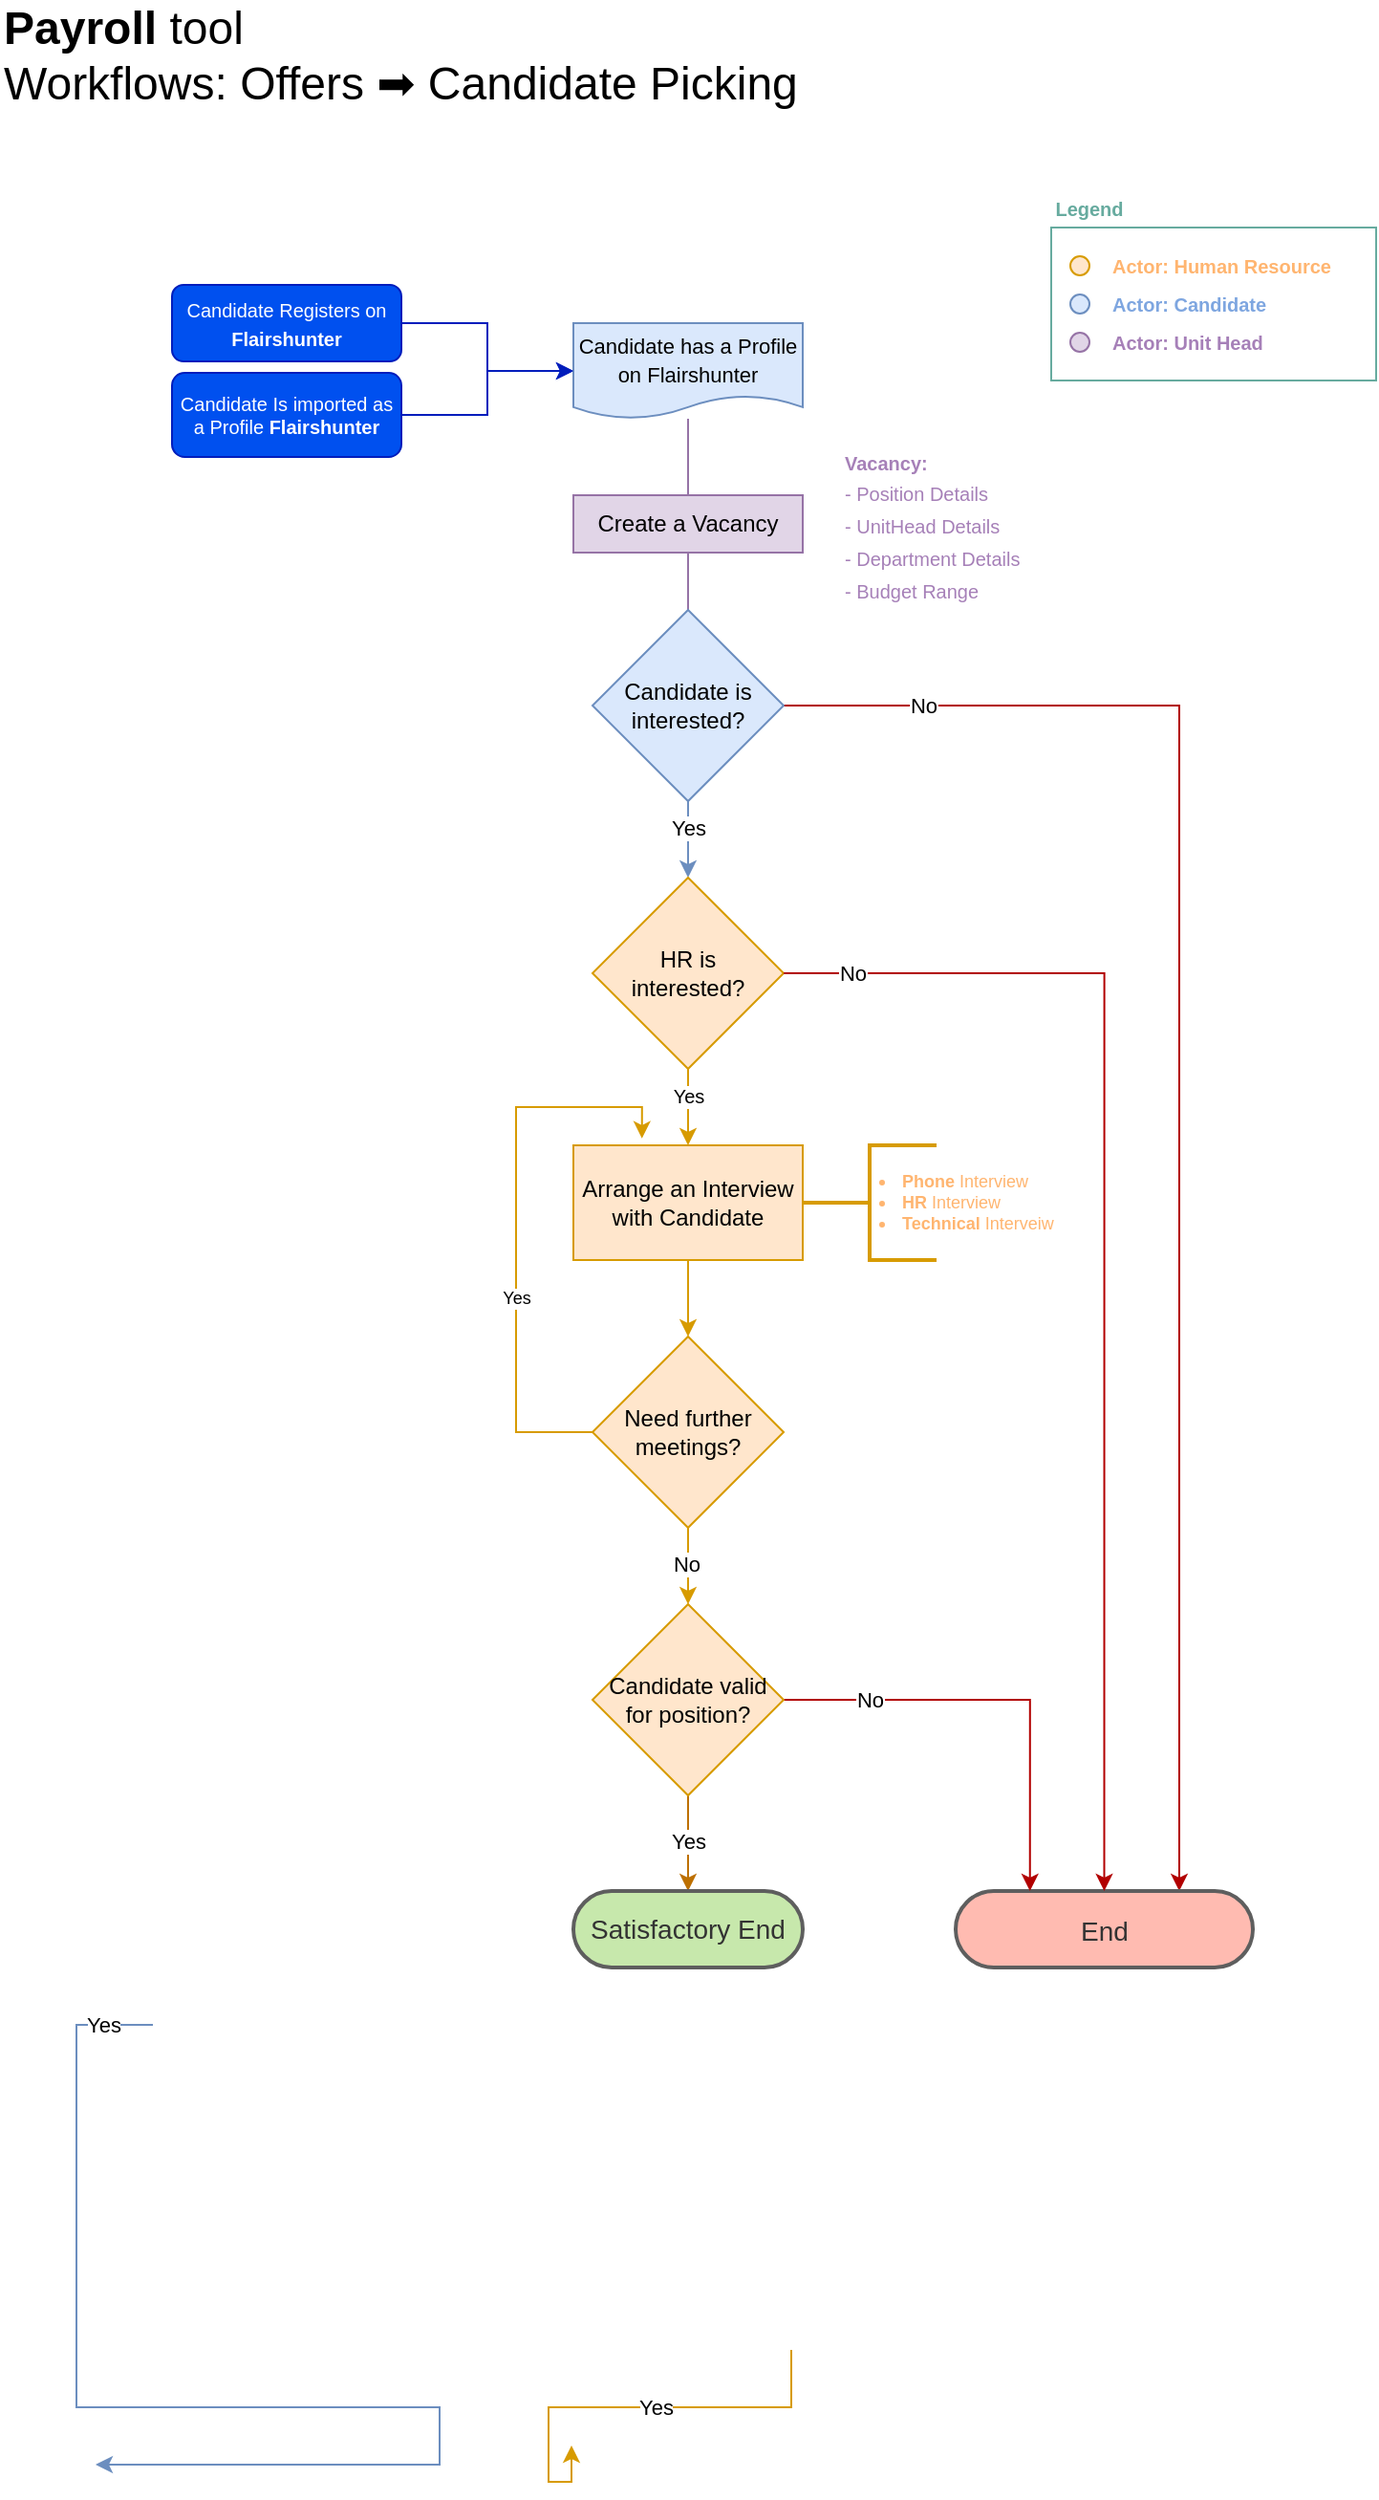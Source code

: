 <mxfile version="14.1.8" type="device"><diagram id="C5RBs43oDa-KdzZeNtuy" name="Page-1"><mxGraphModel dx="1026" dy="447" grid="1" gridSize="10" guides="1" tooltips="1" connect="1" arrows="1" fold="1" page="1" pageScale="1" pageWidth="827" pageHeight="1169" background="none" math="0" shadow="0"><root><mxCell id="WIyWlLk6GJQsqaUBKTNV-0"/><mxCell id="WIyWlLk6GJQsqaUBKTNV-1" parent="WIyWlLk6GJQsqaUBKTNV-0"/><mxCell id="lZGGp_v_sTOA3K4nQhqu-0" style="edgeStyle=orthogonalEdgeStyle;rounded=0;orthogonalLoop=1;jettySize=auto;html=1;entryX=0;entryY=0.5;entryDx=0;entryDy=0;fillColor=#0050ef;strokeColor=#001DBC;exitX=1;exitY=0.5;exitDx=0;exitDy=0;" edge="1" parent="WIyWlLk6GJQsqaUBKTNV-1" source="lZGGp_v_sTOA3K4nQhqu-1" target="lZGGp_v_sTOA3K4nQhqu-14"><mxGeometry relative="1" as="geometry"><mxPoint x="250" y="100" as="sourcePoint"/></mxGeometry></mxCell><mxCell id="lZGGp_v_sTOA3K4nQhqu-1" value="&lt;font style=&quot;font-size: 10px&quot;&gt;Candidate Registers on &lt;b&gt;Flairshunter&lt;/b&gt;&lt;/font&gt;" style="rounded=1;whiteSpace=wrap;html=1;fontSize=12;glass=0;strokeWidth=1;shadow=0;strokeColor=#001DBC;fillColor=#0050ef;fontColor=#ffffff;" vertex="1" parent="WIyWlLk6GJQsqaUBKTNV-1"><mxGeometry x="130" y="200" width="120" height="40" as="geometry"/></mxCell><mxCell id="lZGGp_v_sTOA3K4nQhqu-2" value="&lt;div&gt;&lt;font style=&quot;font-size: 24px&quot;&gt;&lt;b&gt;Payroll &lt;/b&gt;tool&lt;/font&gt;&lt;/div&gt;&lt;font style=&quot;font-size: 24px&quot;&gt;&lt;div&gt;&lt;span&gt;Workflows: Offers ➡ Candidate Picking&lt;/span&gt;&lt;/div&gt;&lt;/font&gt;" style="text;html=1;align=left;verticalAlign=middle;resizable=0;points=[];autosize=1;" vertex="1" parent="WIyWlLk6GJQsqaUBKTNV-1"><mxGeometry x="40" y="60" width="430" height="40" as="geometry"/></mxCell><mxCell id="lZGGp_v_sTOA3K4nQhqu-5" style="edgeStyle=orthogonalEdgeStyle;rounded=0;orthogonalLoop=1;jettySize=auto;html=1;fillColor=#e51400;strokeColor=#B20000;entryX=0.75;entryY=0;entryDx=0;entryDy=0;" edge="1" parent="WIyWlLk6GJQsqaUBKTNV-1" source="lZGGp_v_sTOA3K4nQhqu-10" target="lZGGp_v_sTOA3K4nQhqu-11"><mxGeometry relative="1" as="geometry"><Array as="points"><mxPoint x="657" y="420"/><mxPoint x="657" y="1040"/></Array><mxPoint x="656.625" y="1040" as="targetPoint"/></mxGeometry></mxCell><mxCell id="lZGGp_v_sTOA3K4nQhqu-6" value="No" style="edgeLabel;html=1;align=center;verticalAlign=middle;resizable=0;points=[];" vertex="1" connectable="0" parent="lZGGp_v_sTOA3K4nQhqu-5"><mxGeometry x="-0.824" relative="1" as="geometry"><mxPoint as="offset"/></mxGeometry></mxCell><mxCell id="lZGGp_v_sTOA3K4nQhqu-7" style="edgeStyle=orthogonalEdgeStyle;rounded=0;orthogonalLoop=1;jettySize=auto;html=1;endArrow=none;endFill=0;fillColor=#e1d5e7;strokeColor=#9673a6;" edge="1" parent="WIyWlLk6GJQsqaUBKTNV-1" source="lZGGp_v_sTOA3K4nQhqu-10" target="lZGGp_v_sTOA3K4nQhqu-14"><mxGeometry relative="1" as="geometry"><mxPoint x="400" y="245" as="targetPoint"/></mxGeometry></mxCell><mxCell id="lZGGp_v_sTOA3K4nQhqu-8" style="edgeStyle=orthogonalEdgeStyle;rounded=0;orthogonalLoop=1;jettySize=auto;html=1;endArrow=classic;endFill=1;fillColor=#dae8fc;strokeColor=#6c8ebf;entryX=0.5;entryY=0;entryDx=0;entryDy=0;" edge="1" parent="WIyWlLk6GJQsqaUBKTNV-1" source="lZGGp_v_sTOA3K4nQhqu-10" target="lZGGp_v_sTOA3K4nQhqu-71"><mxGeometry relative="1" as="geometry"><mxPoint x="280" y="410" as="targetPoint"/></mxGeometry></mxCell><mxCell id="lZGGp_v_sTOA3K4nQhqu-9" value="Yes" style="edgeLabel;html=1;align=center;verticalAlign=middle;resizable=0;points=[];" vertex="1" connectable="0" parent="lZGGp_v_sTOA3K4nQhqu-8"><mxGeometry x="-0.329" relative="1" as="geometry"><mxPoint as="offset"/></mxGeometry></mxCell><mxCell id="lZGGp_v_sTOA3K4nQhqu-10" value="Candidate is interested?" style="rhombus;whiteSpace=wrap;html=1;fillColor=#dae8fc;strokeColor=#6c8ebf;" vertex="1" parent="WIyWlLk6GJQsqaUBKTNV-1"><mxGeometry x="350" y="370" width="100" height="100" as="geometry"/></mxCell><UserObject label="&lt;font style=&quot;font-size: 14px&quot;&gt;End&lt;/font&gt;" lucidchartObjectId="mKVaoxjv1l-B" id="lZGGp_v_sTOA3K4nQhqu-11"><mxCell style="html=1;overflow=block;blockSpacing=1;whiteSpace=wrap;rounded=1;arcSize=50;whiteSpace=wrap;fontSize=16;fontColor=#333333;spacing=4;strokeColor=#5e5e5e;strokeOpacity=100;fillOpacity=100;fillColor=#ffbbb1;strokeWidth=2;" vertex="1" parent="WIyWlLk6GJQsqaUBKTNV-1"><mxGeometry x="540" y="1040" width="155.5" height="40" as="geometry"/></mxCell></UserObject><mxCell id="lZGGp_v_sTOA3K4nQhqu-12" style="edgeStyle=orthogonalEdgeStyle;rounded=0;orthogonalLoop=1;jettySize=auto;html=1;entryX=0.5;entryY=0;entryDx=0;entryDy=0;endArrow=classic;endFill=1;fillColor=#ffe6cc;strokeColor=#d79b00;" edge="1" parent="WIyWlLk6GJQsqaUBKTNV-1" source="lZGGp_v_sTOA3K4nQhqu-13" target="lZGGp_v_sTOA3K4nQhqu-19"><mxGeometry relative="1" as="geometry"/></mxCell><mxCell id="lZGGp_v_sTOA3K4nQhqu-13" value="Arrange an Interview with Candidate" style="rounded=1;whiteSpace=wrap;html=1;arcSize=0;fillColor=#ffe6cc;strokeColor=#d79b00;" vertex="1" parent="WIyWlLk6GJQsqaUBKTNV-1"><mxGeometry x="340" y="650" width="120" height="60" as="geometry"/></mxCell><mxCell id="lZGGp_v_sTOA3K4nQhqu-14" value="&lt;font style=&quot;font-size: 11px&quot;&gt;Candidate has a Profile on Flairshunter&lt;/font&gt;" style="shape=document;whiteSpace=wrap;html=1;boundedLbl=1;strokeColor=#6c8ebf;fillColor=#dae8fc;size=0.242;" vertex="1" parent="WIyWlLk6GJQsqaUBKTNV-1"><mxGeometry x="340" y="220" width="120" height="50" as="geometry"/></mxCell><mxCell id="lZGGp_v_sTOA3K4nQhqu-15" style="edgeStyle=orthogonalEdgeStyle;rounded=0;orthogonalLoop=1;jettySize=auto;html=1;endArrow=classic;endFill=1;entryX=0.299;entryY=-0.06;entryDx=0;entryDy=0;entryPerimeter=0;fillColor=#ffe6cc;strokeColor=#d79b00;" edge="1" parent="WIyWlLk6GJQsqaUBKTNV-1" source="lZGGp_v_sTOA3K4nQhqu-19" target="lZGGp_v_sTOA3K4nQhqu-13"><mxGeometry relative="1" as="geometry"><mxPoint x="280" y="600" as="targetPoint"/><Array as="points"><mxPoint x="310" y="800"/><mxPoint x="310" y="630"/><mxPoint x="376" y="630"/></Array></mxGeometry></mxCell><mxCell id="lZGGp_v_sTOA3K4nQhqu-78" value="&lt;font color=&quot;#000000&quot;&gt;Yes&lt;/font&gt;" style="edgeLabel;html=1;align=center;verticalAlign=middle;resizable=0;points=[];fontSize=9;fontColor=#FFB570;" vertex="1" connectable="0" parent="lZGGp_v_sTOA3K4nQhqu-15"><mxGeometry x="-0.243" relative="1" as="geometry"><mxPoint as="offset"/></mxGeometry></mxCell><mxCell id="lZGGp_v_sTOA3K4nQhqu-17" value="" style="edgeStyle=orthogonalEdgeStyle;rounded=0;orthogonalLoop=1;jettySize=auto;html=1;endArrow=classic;endFill=1;fillColor=#ffe6cc;strokeColor=#d79b00;exitX=0.5;exitY=1;exitDx=0;exitDy=0;" edge="1" parent="WIyWlLk6GJQsqaUBKTNV-1" source="lZGGp_v_sTOA3K4nQhqu-19" target="lZGGp_v_sTOA3K4nQhqu-24"><mxGeometry relative="1" as="geometry"><mxPoint x="400" y="830" as="sourcePoint"/></mxGeometry></mxCell><mxCell id="lZGGp_v_sTOA3K4nQhqu-18" value="No" style="edgeLabel;html=1;align=center;verticalAlign=middle;resizable=0;points=[];" vertex="1" connectable="0" parent="lZGGp_v_sTOA3K4nQhqu-17"><mxGeometry x="-0.662" y="-1" relative="1" as="geometry"><mxPoint y="11.43" as="offset"/></mxGeometry></mxCell><mxCell id="lZGGp_v_sTOA3K4nQhqu-19" value="Need further meetings?" style="rhombus;whiteSpace=wrap;html=1;fillColor=#ffe6cc;strokeColor=#d79b00;" vertex="1" parent="WIyWlLk6GJQsqaUBKTNV-1"><mxGeometry x="350" y="750" width="100" height="100" as="geometry"/></mxCell><mxCell id="lZGGp_v_sTOA3K4nQhqu-20" style="edgeStyle=orthogonalEdgeStyle;rounded=0;orthogonalLoop=1;jettySize=auto;html=1;endArrow=classic;endFill=1;exitX=1;exitY=0.5;exitDx=0;exitDy=0;entryX=0.25;entryY=0;entryDx=0;entryDy=0;fillColor=#e51400;strokeColor=#B20000;" edge="1" parent="WIyWlLk6GJQsqaUBKTNV-1" source="lZGGp_v_sTOA3K4nQhqu-24" target="lZGGp_v_sTOA3K4nQhqu-11"><mxGeometry relative="1" as="geometry"><mxPoint x="578.875" y="1040" as="targetPoint"/><Array as="points"><mxPoint x="579" y="940"/></Array></mxGeometry></mxCell><mxCell id="lZGGp_v_sTOA3K4nQhqu-21" value="No" style="edgeLabel;html=1;align=center;verticalAlign=middle;resizable=0;points=[];" vertex="1" connectable="0" parent="lZGGp_v_sTOA3K4nQhqu-20"><mxGeometry x="-0.89" y="-1" relative="1" as="geometry"><mxPoint x="32.62" y="-1" as="offset"/></mxGeometry></mxCell><mxCell id="lZGGp_v_sTOA3K4nQhqu-22" value="" style="edgeStyle=orthogonalEdgeStyle;rounded=0;orthogonalLoop=1;jettySize=auto;html=1;endArrow=classic;endFill=1;fillColor=#f0a30a;strokeColor=#BD7000;entryX=0.5;entryY=0;entryDx=0;entryDy=0;" edge="1" parent="WIyWlLk6GJQsqaUBKTNV-1" source="lZGGp_v_sTOA3K4nQhqu-24" target="lZGGp_v_sTOA3K4nQhqu-41"><mxGeometry relative="1" as="geometry"><mxPoint x="400" y="1060" as="targetPoint"/></mxGeometry></mxCell><mxCell id="lZGGp_v_sTOA3K4nQhqu-23" value="Yes" style="edgeLabel;html=1;align=center;verticalAlign=middle;resizable=0;points=[];" vertex="1" connectable="0" parent="lZGGp_v_sTOA3K4nQhqu-22"><mxGeometry x="-0.227" y="2" relative="1" as="geometry"><mxPoint x="-2" y="4.5" as="offset"/></mxGeometry></mxCell><mxCell id="lZGGp_v_sTOA3K4nQhqu-24" value="Candidate valid for position?" style="rhombus;whiteSpace=wrap;html=1;fillColor=#ffe6cc;strokeColor=#d79b00;" vertex="1" parent="WIyWlLk6GJQsqaUBKTNV-1"><mxGeometry x="350" y="890" width="100" height="100" as="geometry"/></mxCell><mxCell id="lZGGp_v_sTOA3K4nQhqu-25" style="edgeStyle=orthogonalEdgeStyle;rounded=0;orthogonalLoop=1;jettySize=auto;html=1;entryX=0.5;entryY=0;entryDx=0;entryDy=0;endArrow=classic;endFill=1;fillColor=#f5f5f5;strokeColor=#666666;" edge="1" parent="WIyWlLk6GJQsqaUBKTNV-1" target="lZGGp_v_sTOA3K4nQhqu-33"><mxGeometry relative="1" as="geometry"><mxPoint x="385" y="1030.0" as="sourcePoint"/></mxGeometry></mxCell><mxCell id="lZGGp_v_sTOA3K4nQhqu-29" style="edgeStyle=orthogonalEdgeStyle;rounded=0;orthogonalLoop=1;jettySize=auto;html=1;entryX=0;entryY=0.5;entryDx=0;entryDy=0;endArrow=classic;endFill=1;fillColor=#dae8fc;strokeColor=#6c8ebf;" edge="1" parent="WIyWlLk6GJQsqaUBKTNV-1" target="lZGGp_v_sTOA3K4nQhqu-40"><mxGeometry relative="1" as="geometry"><Array as="points"><mxPoint x="170" y="1230"/></Array><mxPoint x="170" y="1160.0" as="sourcePoint"/></mxGeometry></mxCell><mxCell id="lZGGp_v_sTOA3K4nQhqu-30" value="Neogtiate Offer" style="edgeLabel;html=1;align=center;verticalAlign=middle;resizable=0;points=[];" vertex="1" connectable="0" parent="lZGGp_v_sTOA3K4nQhqu-29"><mxGeometry x="-0.088" y="-2" relative="1" as="geometry"><mxPoint x="1.4" y="-2.02" as="offset"/></mxGeometry></mxCell><mxCell id="lZGGp_v_sTOA3K4nQhqu-31" style="edgeStyle=orthogonalEdgeStyle;rounded=0;orthogonalLoop=1;jettySize=auto;html=1;endArrow=classic;endFill=1;entryX=0.25;entryY=0;entryDx=0;entryDy=0;fillColor=#dae8fc;strokeColor=#6c8ebf;" edge="1" parent="WIyWlLk6GJQsqaUBKTNV-1" target="lZGGp_v_sTOA3K4nQhqu-44"><mxGeometry relative="1" as="geometry"><mxPoint x="90" y="1340" as="targetPoint"/><Array as="points"><mxPoint x="80" y="1110"/><mxPoint x="80" y="1310"/><mxPoint x="270" y="1310"/></Array><mxPoint x="120" y="1110.0" as="sourcePoint"/></mxGeometry></mxCell><mxCell id="lZGGp_v_sTOA3K4nQhqu-32" value="Yes" style="edgeLabel;html=1;align=center;verticalAlign=middle;resizable=0;points=[];" vertex="1" connectable="0" parent="lZGGp_v_sTOA3K4nQhqu-31"><mxGeometry x="-0.925" relative="1" as="geometry"><mxPoint x="-2.5" as="offset"/></mxGeometry></mxCell><mxCell id="lZGGp_v_sTOA3K4nQhqu-34" style="edgeStyle=orthogonalEdgeStyle;rounded=0;orthogonalLoop=1;jettySize=auto;html=1;entryX=1;entryY=1;entryDx=0;entryDy=0;endArrow=classic;endFill=1;fillColor=#ffe6cc;strokeColor=#d79b00;" edge="1" parent="WIyWlLk6GJQsqaUBKTNV-1" source="lZGGp_v_sTOA3K4nQhqu-40"><mxGeometry relative="1" as="geometry"><Array as="points"><mxPoint x="454" y="1135"/></Array><mxPoint x="195" y="1135" as="targetPoint"/></mxGeometry></mxCell><mxCell id="lZGGp_v_sTOA3K4nQhqu-35" value="Negotiate Offer" style="edgeLabel;html=1;align=center;verticalAlign=middle;resizable=0;points=[];" vertex="1" connectable="0" parent="lZGGp_v_sTOA3K4nQhqu-34"><mxGeometry x="0.004" relative="1" as="geometry"><mxPoint as="offset"/></mxGeometry></mxCell><mxCell id="lZGGp_v_sTOA3K4nQhqu-38" style="edgeStyle=orthogonalEdgeStyle;rounded=0;orthogonalLoop=1;jettySize=auto;html=1;endArrow=classic;endFill=1;entryX=0.721;entryY=-0.023;entryDx=0;entryDy=0;entryPerimeter=0;fillColor=#ffe6cc;strokeColor=#d79b00;" edge="1" parent="WIyWlLk6GJQsqaUBKTNV-1" target="lZGGp_v_sTOA3K4nQhqu-44"><mxGeometry relative="1" as="geometry"><mxPoint x="339" y="1330" as="targetPoint"/><Array as="points"><mxPoint x="454" y="1310"/><mxPoint x="327" y="1310"/><mxPoint x="327" y="1349"/></Array><mxPoint x="454" y="1280" as="sourcePoint"/></mxGeometry></mxCell><mxCell id="lZGGp_v_sTOA3K4nQhqu-39" value="Yes" style="edgeLabel;html=1;align=center;verticalAlign=middle;resizable=0;points=[];" vertex="1" connectable="0" parent="lZGGp_v_sTOA3K4nQhqu-38"><mxGeometry x="-0.182" relative="1" as="geometry"><mxPoint x="-8.29" as="offset"/></mxGeometry></mxCell><UserObject label="Satisfactory End" lucidchartObjectId="rJVaWQaTZlaL" id="lZGGp_v_sTOA3K4nQhqu-41"><mxCell style="html=1;overflow=block;blockSpacing=1;whiteSpace=wrap;rounded=1;arcSize=50;whiteSpace=wrap;fontSize=14;fontColor=#333333;spacing=4;strokeColor=#5e5e5e;strokeOpacity=100;fillOpacity=100;fillColor=#c7e8ac;strokeWidth=2;" vertex="1" parent="WIyWlLk6GJQsqaUBKTNV-1"><mxGeometry x="340" y="1040" width="120" height="40" as="geometry"/></mxCell></UserObject><mxCell id="lZGGp_v_sTOA3K4nQhqu-45" style="edgeStyle=orthogonalEdgeStyle;rounded=0;orthogonalLoop=1;jettySize=auto;html=1;entryX=0.5;entryY=0;entryDx=0;entryDy=0;endArrow=classic;endFill=1;fillColor=#dae8fc;strokeColor=#6c8ebf;" edge="1" parent="WIyWlLk6GJQsqaUBKTNV-1" target="lZGGp_v_sTOA3K4nQhqu-48"><mxGeometry relative="1" as="geometry"><mxPoint x="200" y="1610" as="sourcePoint"/></mxGeometry></mxCell><mxCell id="lZGGp_v_sTOA3K4nQhqu-47" style="edgeStyle=orthogonalEdgeStyle;rounded=0;orthogonalLoop=1;jettySize=auto;html=1;entryX=0.5;entryY=0;entryDx=0;entryDy=0;endArrow=classic;endFill=1;fillColor=#f5f5f5;strokeColor=#666666;" edge="1" parent="WIyWlLk6GJQsqaUBKTNV-1" target="lZGGp_v_sTOA3K4nQhqu-51"><mxGeometry relative="1" as="geometry"><mxPoint x="330" y="1710" as="sourcePoint"/></mxGeometry></mxCell><mxCell id="lZGGp_v_sTOA3K4nQhqu-49" style="edgeStyle=orthogonalEdgeStyle;rounded=0;orthogonalLoop=1;jettySize=auto;html=1;entryX=0.5;entryY=0;entryDx=0;entryDy=0;endArrow=classic;endFill=1;fillColor=#ffe6cc;strokeColor=#d79b00;" edge="1" parent="WIyWlLk6GJQsqaUBKTNV-1" target="lZGGp_v_sTOA3K4nQhqu-54"><mxGeometry relative="1" as="geometry"><mxPoint x="259.99" y="1840" as="sourcePoint"/></mxGeometry></mxCell><mxCell id="lZGGp_v_sTOA3K4nQhqu-50" value="&lt;span style=&quot;font-size: 12px&quot;&gt;Employee's Profile added to&amp;nbsp;&lt;/span&gt;&lt;b style=&quot;font-size: 12px&quot;&gt;Payroll&lt;/b&gt;&lt;span style=&quot;font-size: 12px&quot;&gt;, &lt;br&gt;his offer is synced too&lt;/span&gt;" style="edgeLabel;html=1;align=center;verticalAlign=middle;resizable=0;points=[];labelBackgroundColor=#FFFFFF;" vertex="1" connectable="0" parent="lZGGp_v_sTOA3K4nQhqu-49"><mxGeometry x="-0.157" y="1" relative="1" as="geometry"><mxPoint x="-1" y="2.07" as="offset"/></mxGeometry></mxCell><mxCell id="lZGGp_v_sTOA3K4nQhqu-58" value="Candidate Is imported as a Profile&amp;nbsp;&lt;b style=&quot;font-size: 10px;&quot;&gt;Flairshunter&lt;/b&gt;" style="rounded=1;whiteSpace=wrap;html=1;fontSize=10;glass=0;strokeWidth=1;shadow=0;strokeColor=#001DBC;fillColor=#0050ef;fontColor=#ffffff;" vertex="1" parent="WIyWlLk6GJQsqaUBKTNV-1"><mxGeometry x="130" y="246" width="120" height="44" as="geometry"/></mxCell><mxCell id="lZGGp_v_sTOA3K4nQhqu-60" style="edgeStyle=orthogonalEdgeStyle;rounded=0;orthogonalLoop=1;jettySize=auto;html=1;fillColor=#0050ef;strokeColor=#001DBC;exitX=1;exitY=0.5;exitDx=0;exitDy=0;entryX=0;entryY=0.5;entryDx=0;entryDy=0;" edge="1" parent="WIyWlLk6GJQsqaUBKTNV-1" source="lZGGp_v_sTOA3K4nQhqu-58" target="lZGGp_v_sTOA3K4nQhqu-14"><mxGeometry relative="1" as="geometry"><mxPoint x="150" y="180" as="sourcePoint"/><mxPoint x="340" y="220" as="targetPoint"/></mxGeometry></mxCell><mxCell id="lZGGp_v_sTOA3K4nQhqu-72" style="edgeStyle=orthogonalEdgeStyle;rounded=0;orthogonalLoop=1;jettySize=auto;html=1;entryX=0.5;entryY=0;entryDx=0;entryDy=0;fontSize=10;fontColor=#7EA6E0;fillColor=#ffe6cc;strokeColor=#d79b00;" edge="1" parent="WIyWlLk6GJQsqaUBKTNV-1" source="lZGGp_v_sTOA3K4nQhqu-71" target="lZGGp_v_sTOA3K4nQhqu-13"><mxGeometry relative="1" as="geometry"/></mxCell><mxCell id="lZGGp_v_sTOA3K4nQhqu-73" value="&lt;font color=&quot;#000000&quot;&gt;Yes&lt;/font&gt;" style="edgeLabel;html=1;align=center;verticalAlign=middle;resizable=0;points=[];fontSize=10;fontColor=#7EA6E0;" vertex="1" connectable="0" parent="lZGGp_v_sTOA3K4nQhqu-72"><mxGeometry x="-0.325" relative="1" as="geometry"><mxPoint as="offset"/></mxGeometry></mxCell><mxCell id="lZGGp_v_sTOA3K4nQhqu-71" value="HR is &lt;br&gt;interested?" style="rhombus;whiteSpace=wrap;html=1;fillColor=#ffe6cc;strokeColor=#d79b00;" vertex="1" parent="WIyWlLk6GJQsqaUBKTNV-1"><mxGeometry x="350" y="510" width="100" height="100" as="geometry"/></mxCell><mxCell id="lZGGp_v_sTOA3K4nQhqu-74" style="edgeStyle=orthogonalEdgeStyle;rounded=0;orthogonalLoop=1;jettySize=auto;html=1;fillColor=#e51400;strokeColor=#B20000;exitX=1;exitY=0.5;exitDx=0;exitDy=0;entryX=0.5;entryY=0;entryDx=0;entryDy=0;" edge="1" parent="WIyWlLk6GJQsqaUBKTNV-1" source="lZGGp_v_sTOA3K4nQhqu-71" target="lZGGp_v_sTOA3K4nQhqu-11"><mxGeometry relative="1" as="geometry"><Array as="points"><mxPoint x="618" y="560"/></Array><mxPoint x="480" y="580" as="sourcePoint"/><mxPoint x="617.75" y="1040" as="targetPoint"/></mxGeometry></mxCell><mxCell id="lZGGp_v_sTOA3K4nQhqu-75" value="No" style="edgeLabel;html=1;align=center;verticalAlign=middle;resizable=0;points=[];" vertex="1" connectable="0" parent="lZGGp_v_sTOA3K4nQhqu-74"><mxGeometry x="-0.824" relative="1" as="geometry"><mxPoint x="-21.67" as="offset"/></mxGeometry></mxCell><mxCell id="lZGGp_v_sTOA3K4nQhqu-76" value="" style="strokeWidth=2;html=1;shape=mxgraph.flowchart.annotation_2;align=left;labelPosition=right;pointerEvents=1;fontSize=10;fillColor=#ffe6cc;strokeColor=#d79b00;" vertex="1" parent="WIyWlLk6GJQsqaUBKTNV-1"><mxGeometry x="460" y="650" width="70" height="60" as="geometry"/></mxCell><mxCell id="lZGGp_v_sTOA3K4nQhqu-77" value="&lt;ul&gt;&lt;li&gt;&lt;b&gt;Phone &lt;/b&gt;Interview&lt;/li&gt;&lt;li&gt;&lt;b&gt;HR &lt;/b&gt;Interview&lt;/li&gt;&lt;li&gt;&lt;b&gt;Technical &lt;/b&gt;Interveiw&lt;/li&gt;&lt;/ul&gt;" style="text;html=1;strokeColor=none;fillColor=none;align=left;verticalAlign=middle;whiteSpace=wrap;rounded=0;fontSize=9;fontColor=#FFB570;" vertex="1" parent="WIyWlLk6GJQsqaUBKTNV-1"><mxGeometry x="470" y="670" width="130" height="20" as="geometry"/></mxCell><mxCell id="lZGGp_v_sTOA3K4nQhqu-81" value="" style="group" vertex="1" connectable="0" parent="WIyWlLk6GJQsqaUBKTNV-1"><mxGeometry x="590" y="150" width="170" height="100" as="geometry"/></mxCell><mxCell id="lZGGp_v_sTOA3K4nQhqu-67" value="" style="rounded=0;whiteSpace=wrap;html=1;fontSize=10;fontColor=#FFB570;align=left;strokeColor=#67AB9F;" vertex="1" parent="lZGGp_v_sTOA3K4nQhqu-81"><mxGeometry y="20" width="170" height="80" as="geometry"/></mxCell><mxCell id="lZGGp_v_sTOA3K4nQhqu-64" value="" style="ellipse;whiteSpace=wrap;html=1;fontSize=10;align=left;fillColor=#ffe6cc;strokeColor=#d79b00;" vertex="1" parent="lZGGp_v_sTOA3K4nQhqu-81"><mxGeometry x="10" y="35" width="10" height="10" as="geometry"/></mxCell><mxCell id="lZGGp_v_sTOA3K4nQhqu-65" value="Actor: Human Resource" style="text;html=1;strokeColor=none;fillColor=none;align=left;verticalAlign=middle;whiteSpace=wrap;rounded=0;fontSize=10;fontStyle=1;fontColor=#FFB570;" vertex="1" parent="lZGGp_v_sTOA3K4nQhqu-81"><mxGeometry x="30" y="30" width="120" height="20" as="geometry"/></mxCell><mxCell id="lZGGp_v_sTOA3K4nQhqu-68" value="&lt;b&gt;&lt;font color=&quot;#67ab9f&quot;&gt;Legend&lt;/font&gt;&lt;/b&gt;" style="text;html=1;strokeColor=none;fillColor=none;align=center;verticalAlign=middle;whiteSpace=wrap;rounded=0;fontSize=10;fontColor=#FFB570;" vertex="1" parent="lZGGp_v_sTOA3K4nQhqu-81"><mxGeometry width="40" height="20" as="geometry"/></mxCell><mxCell id="lZGGp_v_sTOA3K4nQhqu-69" value="" style="ellipse;whiteSpace=wrap;html=1;fontSize=10;align=left;fillColor=#dae8fc;strokeColor=#6c8ebf;" vertex="1" parent="lZGGp_v_sTOA3K4nQhqu-81"><mxGeometry x="10" y="55" width="10" height="10" as="geometry"/></mxCell><mxCell id="lZGGp_v_sTOA3K4nQhqu-70" value="Actor: Candidate" style="text;html=1;strokeColor=none;fillColor=none;align=left;verticalAlign=middle;whiteSpace=wrap;rounded=0;fontSize=10;fontStyle=1;fontColor=#7EA6E0;" vertex="1" parent="lZGGp_v_sTOA3K4nQhqu-81"><mxGeometry x="30" y="50" width="120" height="20" as="geometry"/></mxCell><mxCell id="lZGGp_v_sTOA3K4nQhqu-82" value="" style="ellipse;whiteSpace=wrap;html=1;fontSize=10;align=left;fillColor=#e1d5e7;strokeColor=#9673a6;" vertex="1" parent="lZGGp_v_sTOA3K4nQhqu-81"><mxGeometry x="10" y="75" width="10" height="10" as="geometry"/></mxCell><mxCell id="lZGGp_v_sTOA3K4nQhqu-83" value="&lt;font color=&quot;#a680b8&quot;&gt;Actor: Unit Head&lt;/font&gt;" style="text;html=1;strokeColor=none;fillColor=none;align=left;verticalAlign=middle;whiteSpace=wrap;rounded=0;fontSize=10;fontStyle=1;fontColor=#7EA6E0;" vertex="1" parent="lZGGp_v_sTOA3K4nQhqu-81"><mxGeometry x="30" y="70" width="120" height="20" as="geometry"/></mxCell><mxCell id="lZGGp_v_sTOA3K4nQhqu-84" value="Create a Vacancy" style="rounded=1;whiteSpace=wrap;html=1;arcSize=0;fillColor=#e1d5e7;strokeColor=#9673a6;" vertex="1" parent="WIyWlLk6GJQsqaUBKTNV-1"><mxGeometry x="340" y="310" width="120" height="30" as="geometry"/></mxCell><mxCell id="lZGGp_v_sTOA3K4nQhqu-85" value="&lt;font color=&quot;#a680b8&quot; style=&quot;font-size: 10px ; line-height: 120%&quot;&gt;&lt;b&gt;Vacancy:&lt;br&gt;&lt;/b&gt;&lt;font style=&quot;font-size: 10px&quot;&gt;- Position Details&lt;br&gt;- UnitHead Details&lt;br&gt;- Department Details&lt;br&gt;- Budget Range&lt;br&gt;&lt;/font&gt;&lt;/font&gt;" style="text;html=1;strokeColor=none;fillColor=none;align=left;verticalAlign=middle;whiteSpace=wrap;rounded=0;fontSize=14;fontColor=#FFB570;" vertex="1" parent="WIyWlLk6GJQsqaUBKTNV-1"><mxGeometry x="480" y="280" width="110" height="90" as="geometry"/></mxCell></root></mxGraphModel></diagram></mxfile>